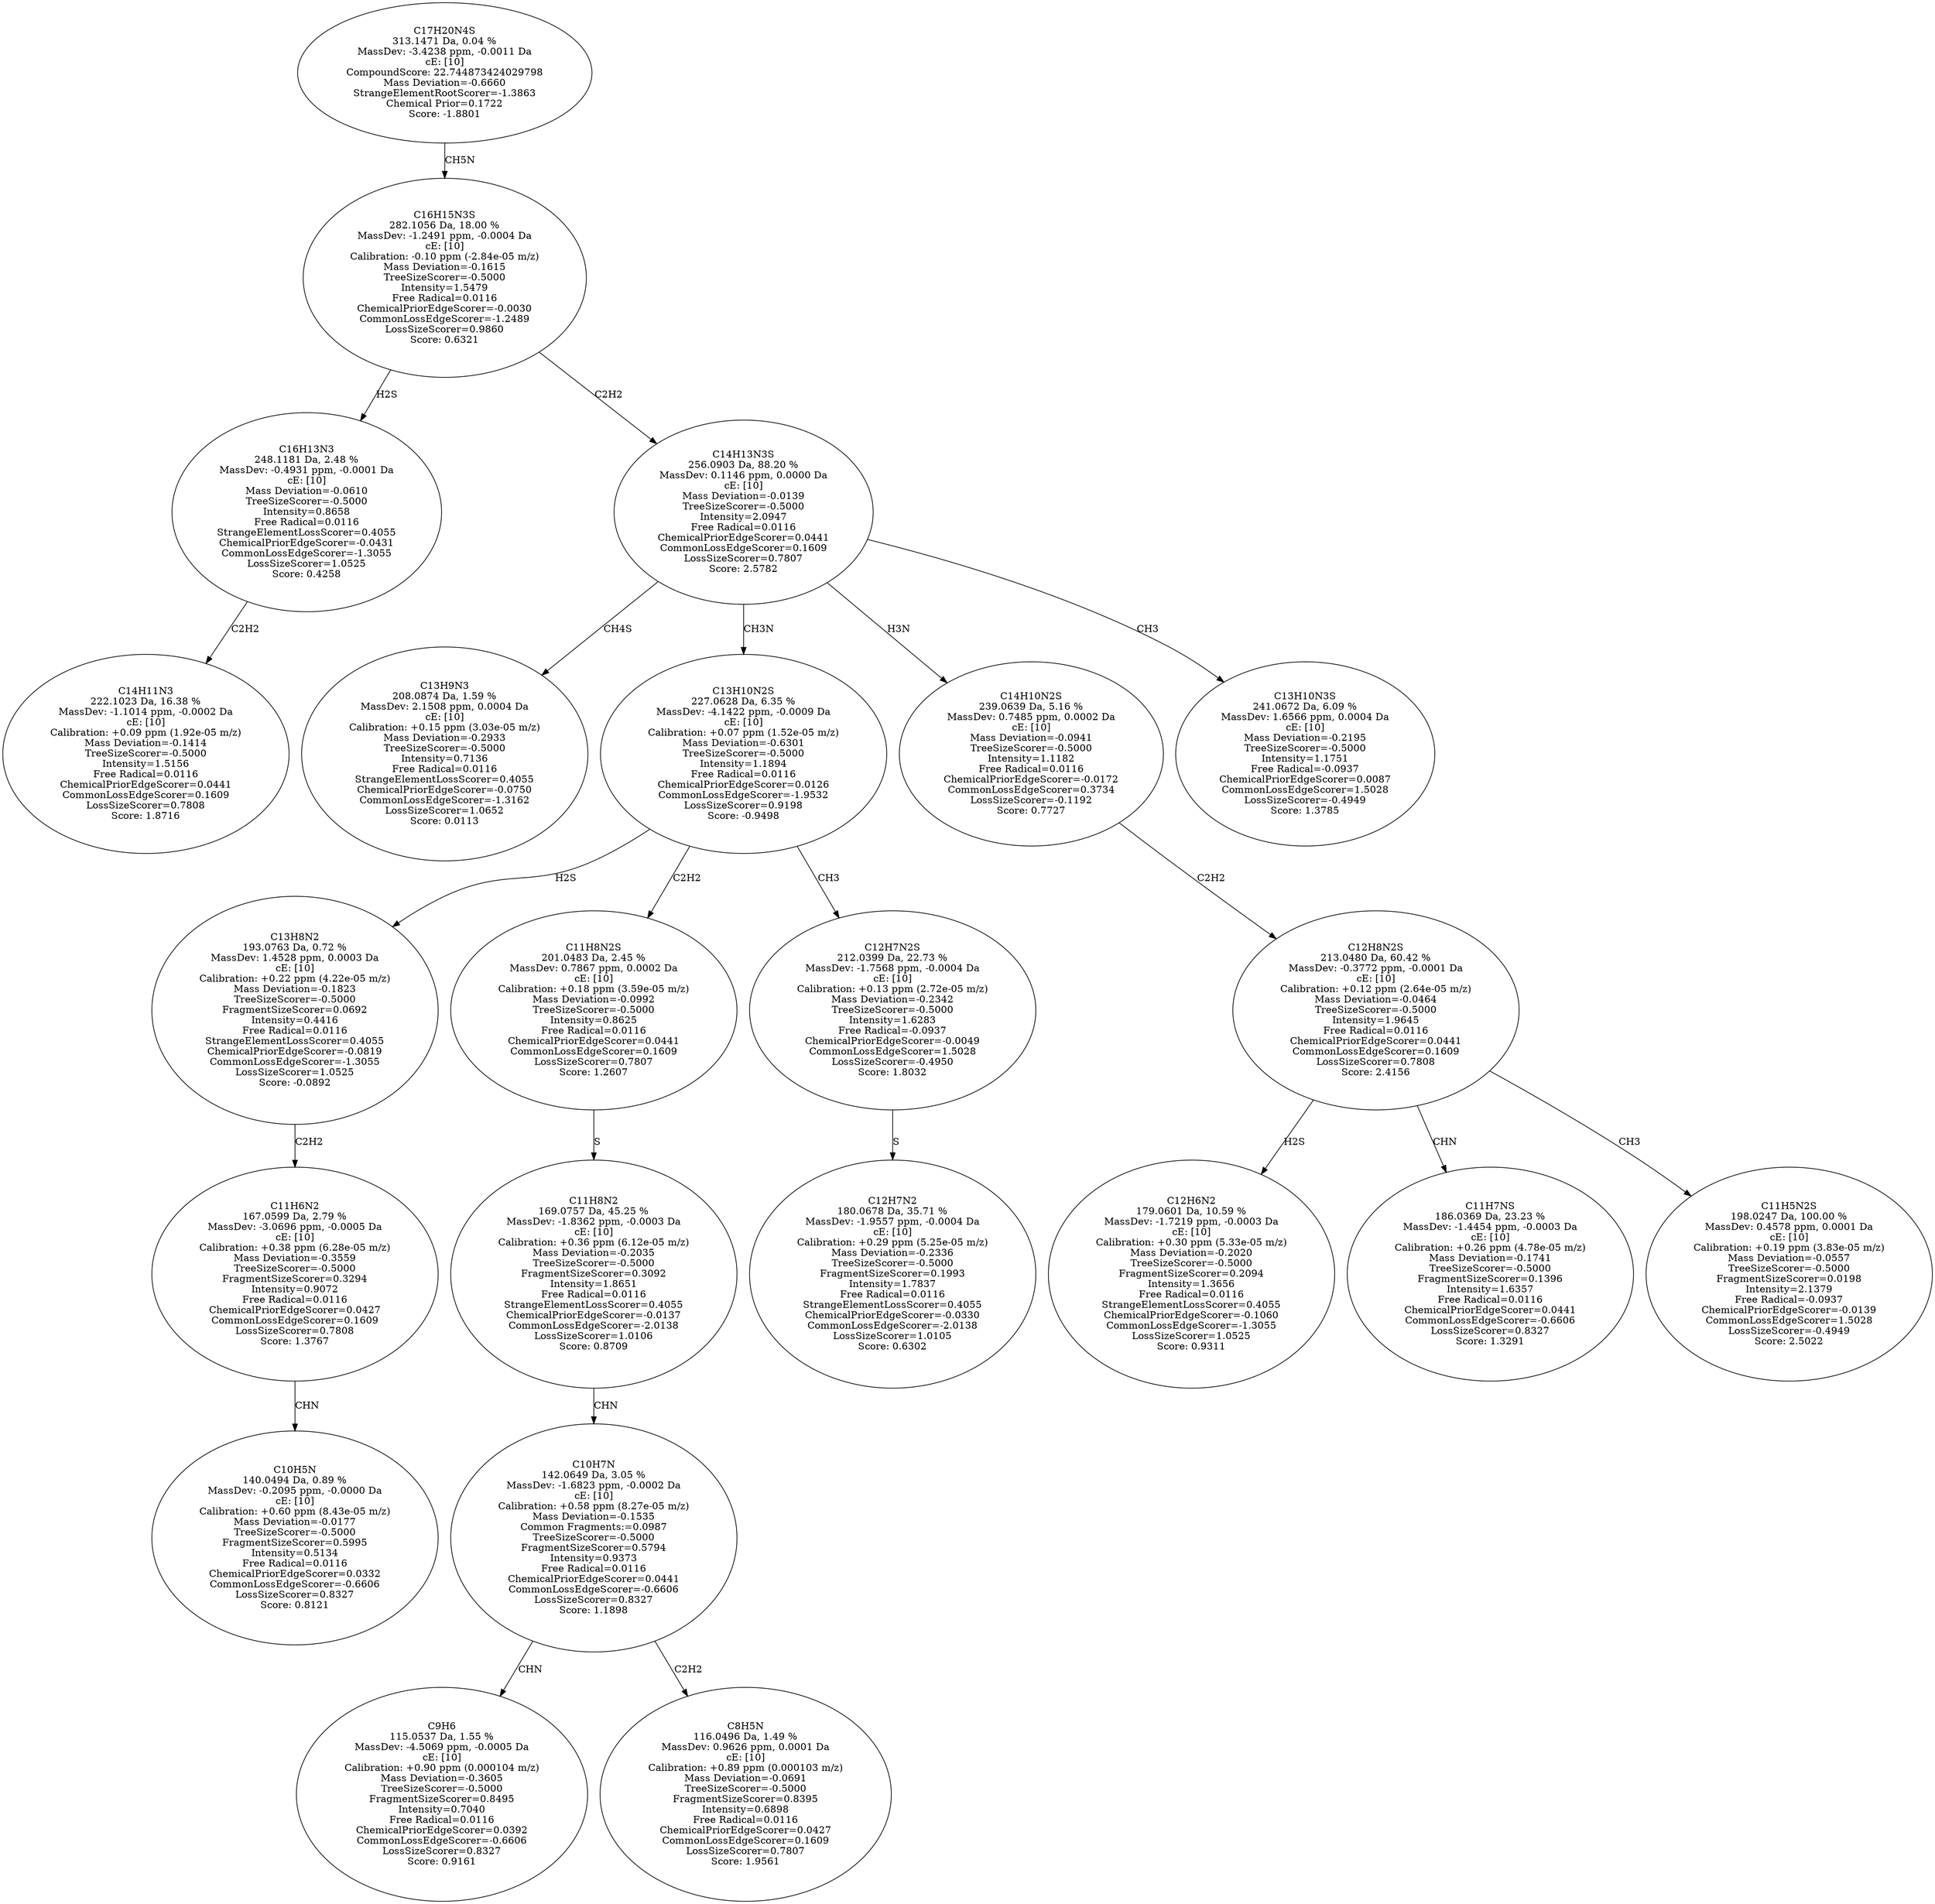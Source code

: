 strict digraph {
v1 [label="C14H11N3\n222.1023 Da, 16.38 %\nMassDev: -1.1014 ppm, -0.0002 Da\ncE: [10]\nCalibration: +0.09 ppm (1.92e-05 m/z)\nMass Deviation=-0.1414\nTreeSizeScorer=-0.5000\nIntensity=1.5156\nFree Radical=0.0116\nChemicalPriorEdgeScorer=0.0441\nCommonLossEdgeScorer=0.1609\nLossSizeScorer=0.7808\nScore: 1.8716"];
v2 [label="C16H13N3\n248.1181 Da, 2.48 %\nMassDev: -0.4931 ppm, -0.0001 Da\ncE: [10]\nMass Deviation=-0.0610\nTreeSizeScorer=-0.5000\nIntensity=0.8658\nFree Radical=0.0116\nStrangeElementLossScorer=0.4055\nChemicalPriorEdgeScorer=-0.0431\nCommonLossEdgeScorer=-1.3055\nLossSizeScorer=1.0525\nScore: 0.4258"];
v3 [label="C13H9N3\n208.0874 Da, 1.59 %\nMassDev: 2.1508 ppm, 0.0004 Da\ncE: [10]\nCalibration: +0.15 ppm (3.03e-05 m/z)\nMass Deviation=-0.2933\nTreeSizeScorer=-0.5000\nIntensity=0.7136\nFree Radical=0.0116\nStrangeElementLossScorer=0.4055\nChemicalPriorEdgeScorer=-0.0750\nCommonLossEdgeScorer=-1.3162\nLossSizeScorer=1.0652\nScore: 0.0113"];
v4 [label="C10H5N\n140.0494 Da, 0.89 %\nMassDev: -0.2095 ppm, -0.0000 Da\ncE: [10]\nCalibration: +0.60 ppm (8.43e-05 m/z)\nMass Deviation=-0.0177\nTreeSizeScorer=-0.5000\nFragmentSizeScorer=0.5995\nIntensity=0.5134\nFree Radical=0.0116\nChemicalPriorEdgeScorer=0.0332\nCommonLossEdgeScorer=-0.6606\nLossSizeScorer=0.8327\nScore: 0.8121"];
v5 [label="C11H6N2\n167.0599 Da, 2.79 %\nMassDev: -3.0696 ppm, -0.0005 Da\ncE: [10]\nCalibration: +0.38 ppm (6.28e-05 m/z)\nMass Deviation=-0.3559\nTreeSizeScorer=-0.5000\nFragmentSizeScorer=0.3294\nIntensity=0.9072\nFree Radical=0.0116\nChemicalPriorEdgeScorer=0.0427\nCommonLossEdgeScorer=0.1609\nLossSizeScorer=0.7808\nScore: 1.3767"];
v6 [label="C13H8N2\n193.0763 Da, 0.72 %\nMassDev: 1.4528 ppm, 0.0003 Da\ncE: [10]\nCalibration: +0.22 ppm (4.22e-05 m/z)\nMass Deviation=-0.1823\nTreeSizeScorer=-0.5000\nFragmentSizeScorer=0.0692\nIntensity=0.4416\nFree Radical=0.0116\nStrangeElementLossScorer=0.4055\nChemicalPriorEdgeScorer=-0.0819\nCommonLossEdgeScorer=-1.3055\nLossSizeScorer=1.0525\nScore: -0.0892"];
v7 [label="C9H6\n115.0537 Da, 1.55 %\nMassDev: -4.5069 ppm, -0.0005 Da\ncE: [10]\nCalibration: +0.90 ppm (0.000104 m/z)\nMass Deviation=-0.3605\nTreeSizeScorer=-0.5000\nFragmentSizeScorer=0.8495\nIntensity=0.7040\nFree Radical=0.0116\nChemicalPriorEdgeScorer=0.0392\nCommonLossEdgeScorer=-0.6606\nLossSizeScorer=0.8327\nScore: 0.9161"];
v8 [label="C8H5N\n116.0496 Da, 1.49 %\nMassDev: 0.9626 ppm, 0.0001 Da\ncE: [10]\nCalibration: +0.89 ppm (0.000103 m/z)\nMass Deviation=-0.0691\nTreeSizeScorer=-0.5000\nFragmentSizeScorer=0.8395\nIntensity=0.6898\nFree Radical=0.0116\nChemicalPriorEdgeScorer=0.0427\nCommonLossEdgeScorer=0.1609\nLossSizeScorer=0.7807\nScore: 1.9561"];
v9 [label="C10H7N\n142.0649 Da, 3.05 %\nMassDev: -1.6823 ppm, -0.0002 Da\ncE: [10]\nCalibration: +0.58 ppm (8.27e-05 m/z)\nMass Deviation=-0.1535\nCommon Fragments:=0.0987\nTreeSizeScorer=-0.5000\nFragmentSizeScorer=0.5794\nIntensity=0.9373\nFree Radical=0.0116\nChemicalPriorEdgeScorer=0.0441\nCommonLossEdgeScorer=-0.6606\nLossSizeScorer=0.8327\nScore: 1.1898"];
v10 [label="C11H8N2\n169.0757 Da, 45.25 %\nMassDev: -1.8362 ppm, -0.0003 Da\ncE: [10]\nCalibration: +0.36 ppm (6.12e-05 m/z)\nMass Deviation=-0.2035\nTreeSizeScorer=-0.5000\nFragmentSizeScorer=0.3092\nIntensity=1.8651\nFree Radical=0.0116\nStrangeElementLossScorer=0.4055\nChemicalPriorEdgeScorer=-0.0137\nCommonLossEdgeScorer=-2.0138\nLossSizeScorer=1.0106\nScore: 0.8709"];
v11 [label="C11H8N2S\n201.0483 Da, 2.45 %\nMassDev: 0.7867 ppm, 0.0002 Da\ncE: [10]\nCalibration: +0.18 ppm (3.59e-05 m/z)\nMass Deviation=-0.0992\nTreeSizeScorer=-0.5000\nIntensity=0.8625\nFree Radical=0.0116\nChemicalPriorEdgeScorer=0.0441\nCommonLossEdgeScorer=0.1609\nLossSizeScorer=0.7807\nScore: 1.2607"];
v12 [label="C12H7N2\n180.0678 Da, 35.71 %\nMassDev: -1.9557 ppm, -0.0004 Da\ncE: [10]\nCalibration: +0.29 ppm (5.25e-05 m/z)\nMass Deviation=-0.2336\nTreeSizeScorer=-0.5000\nFragmentSizeScorer=0.1993\nIntensity=1.7837\nFree Radical=0.0116\nStrangeElementLossScorer=0.4055\nChemicalPriorEdgeScorer=-0.0330\nCommonLossEdgeScorer=-2.0138\nLossSizeScorer=1.0105\nScore: 0.6302"];
v13 [label="C12H7N2S\n212.0399 Da, 22.73 %\nMassDev: -1.7568 ppm, -0.0004 Da\ncE: [10]\nCalibration: +0.13 ppm (2.72e-05 m/z)\nMass Deviation=-0.2342\nTreeSizeScorer=-0.5000\nIntensity=1.6283\nFree Radical=-0.0937\nChemicalPriorEdgeScorer=-0.0049\nCommonLossEdgeScorer=1.5028\nLossSizeScorer=-0.4950\nScore: 1.8032"];
v14 [label="C13H10N2S\n227.0628 Da, 6.35 %\nMassDev: -4.1422 ppm, -0.0009 Da\ncE: [10]\nCalibration: +0.07 ppm (1.52e-05 m/z)\nMass Deviation=-0.6301\nTreeSizeScorer=-0.5000\nIntensity=1.1894\nFree Radical=0.0116\nChemicalPriorEdgeScorer=0.0126\nCommonLossEdgeScorer=-1.9532\nLossSizeScorer=0.9198\nScore: -0.9498"];
v15 [label="C12H6N2\n179.0601 Da, 10.59 %\nMassDev: -1.7219 ppm, -0.0003 Da\ncE: [10]\nCalibration: +0.30 ppm (5.33e-05 m/z)\nMass Deviation=-0.2020\nTreeSizeScorer=-0.5000\nFragmentSizeScorer=0.2094\nIntensity=1.3656\nFree Radical=0.0116\nStrangeElementLossScorer=0.4055\nChemicalPriorEdgeScorer=-0.1060\nCommonLossEdgeScorer=-1.3055\nLossSizeScorer=1.0525\nScore: 0.9311"];
v16 [label="C11H7NS\n186.0369 Da, 23.23 %\nMassDev: -1.4454 ppm, -0.0003 Da\ncE: [10]\nCalibration: +0.26 ppm (4.78e-05 m/z)\nMass Deviation=-0.1741\nTreeSizeScorer=-0.5000\nFragmentSizeScorer=0.1396\nIntensity=1.6357\nFree Radical=0.0116\nChemicalPriorEdgeScorer=0.0441\nCommonLossEdgeScorer=-0.6606\nLossSizeScorer=0.8327\nScore: 1.3291"];
v17 [label="C11H5N2S\n198.0247 Da, 100.00 %\nMassDev: 0.4578 ppm, 0.0001 Da\ncE: [10]\nCalibration: +0.19 ppm (3.83e-05 m/z)\nMass Deviation=-0.0557\nTreeSizeScorer=-0.5000\nFragmentSizeScorer=0.0198\nIntensity=2.1379\nFree Radical=-0.0937\nChemicalPriorEdgeScorer=-0.0139\nCommonLossEdgeScorer=1.5028\nLossSizeScorer=-0.4949\nScore: 2.5022"];
v18 [label="C12H8N2S\n213.0480 Da, 60.42 %\nMassDev: -0.3772 ppm, -0.0001 Da\ncE: [10]\nCalibration: +0.12 ppm (2.64e-05 m/z)\nMass Deviation=-0.0464\nTreeSizeScorer=-0.5000\nIntensity=1.9645\nFree Radical=0.0116\nChemicalPriorEdgeScorer=0.0441\nCommonLossEdgeScorer=0.1609\nLossSizeScorer=0.7808\nScore: 2.4156"];
v19 [label="C14H10N2S\n239.0639 Da, 5.16 %\nMassDev: 0.7485 ppm, 0.0002 Da\ncE: [10]\nMass Deviation=-0.0941\nTreeSizeScorer=-0.5000\nIntensity=1.1182\nFree Radical=0.0116\nChemicalPriorEdgeScorer=-0.0172\nCommonLossEdgeScorer=0.3734\nLossSizeScorer=-0.1192\nScore: 0.7727"];
v20 [label="C13H10N3S\n241.0672 Da, 6.09 %\nMassDev: 1.6566 ppm, 0.0004 Da\ncE: [10]\nMass Deviation=-0.2195\nTreeSizeScorer=-0.5000\nIntensity=1.1751\nFree Radical=-0.0937\nChemicalPriorEdgeScorer=0.0087\nCommonLossEdgeScorer=1.5028\nLossSizeScorer=-0.4949\nScore: 1.3785"];
v21 [label="C14H13N3S\n256.0903 Da, 88.20 %\nMassDev: 0.1146 ppm, 0.0000 Da\ncE: [10]\nMass Deviation=-0.0139\nTreeSizeScorer=-0.5000\nIntensity=2.0947\nFree Radical=0.0116\nChemicalPriorEdgeScorer=0.0441\nCommonLossEdgeScorer=0.1609\nLossSizeScorer=0.7807\nScore: 2.5782"];
v22 [label="C16H15N3S\n282.1056 Da, 18.00 %\nMassDev: -1.2491 ppm, -0.0004 Da\ncE: [10]\nCalibration: -0.10 ppm (-2.84e-05 m/z)\nMass Deviation=-0.1615\nTreeSizeScorer=-0.5000\nIntensity=1.5479\nFree Radical=0.0116\nChemicalPriorEdgeScorer=-0.0030\nCommonLossEdgeScorer=-1.2489\nLossSizeScorer=0.9860\nScore: 0.6321"];
v23 [label="C17H20N4S\n313.1471 Da, 0.04 %\nMassDev: -3.4238 ppm, -0.0011 Da\ncE: [10]\nCompoundScore: 22.744873424029798\nMass Deviation=-0.6660\nStrangeElementRootScorer=-1.3863\nChemical Prior=0.1722\nScore: -1.8801"];
v2 -> v1 [label="C2H2"];
v22 -> v2 [label="H2S"];
v21 -> v3 [label="CH4S"];
v5 -> v4 [label="CHN"];
v6 -> v5 [label="C2H2"];
v14 -> v6 [label="H2S"];
v9 -> v7 [label="CHN"];
v9 -> v8 [label="C2H2"];
v10 -> v9 [label="CHN"];
v11 -> v10 [label="S"];
v14 -> v11 [label="C2H2"];
v13 -> v12 [label="S"];
v14 -> v13 [label="CH3"];
v21 -> v14 [label="CH3N"];
v18 -> v15 [label="H2S"];
v18 -> v16 [label="CHN"];
v18 -> v17 [label="CH3"];
v19 -> v18 [label="C2H2"];
v21 -> v19 [label="H3N"];
v21 -> v20 [label="CH3"];
v22 -> v21 [label="C2H2"];
v23 -> v22 [label="CH5N"];
}